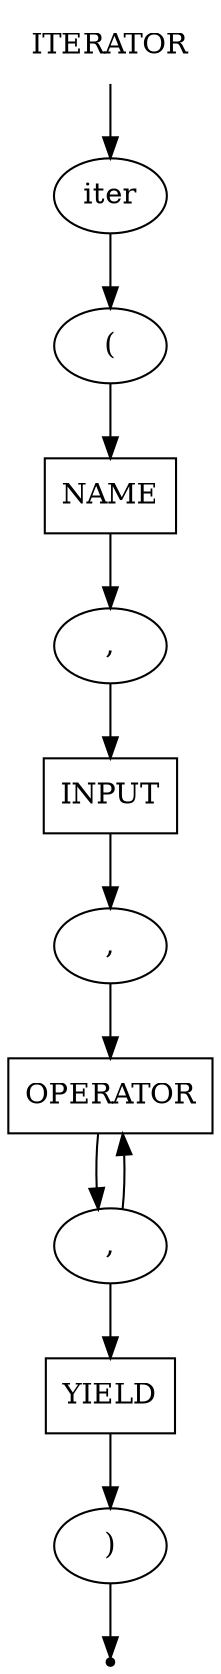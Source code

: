 digraph ITERATOR {
    start [label=ITERATOR shape=plaintext]
    iter [label=iter shape=oval]
    br_open [label="(" shape=oval]
    br_close [label=")" shape=oval]
    comma_1 [label="," shape=oval]
    comma_2 [label="," shape=oval]
    comma_3 [label="," shape=oval]
    name [label=NAME shape=box]
    input [label=INPUT shape=box]
    operator [label=OPERATOR shape=box]
    yield [label=YIELD shape=box]
    end [label="" shape=point]

    start -> iter
    iter -> br_open
    br_open -> name
    name -> comma_1
    comma_1 -> input
    input -> comma_2
    comma_2 -> operator
    operator -> comma_3
    comma_3 -> operator
    comma_3 -> yield
    yield -> br_close
    br_close -> end
}